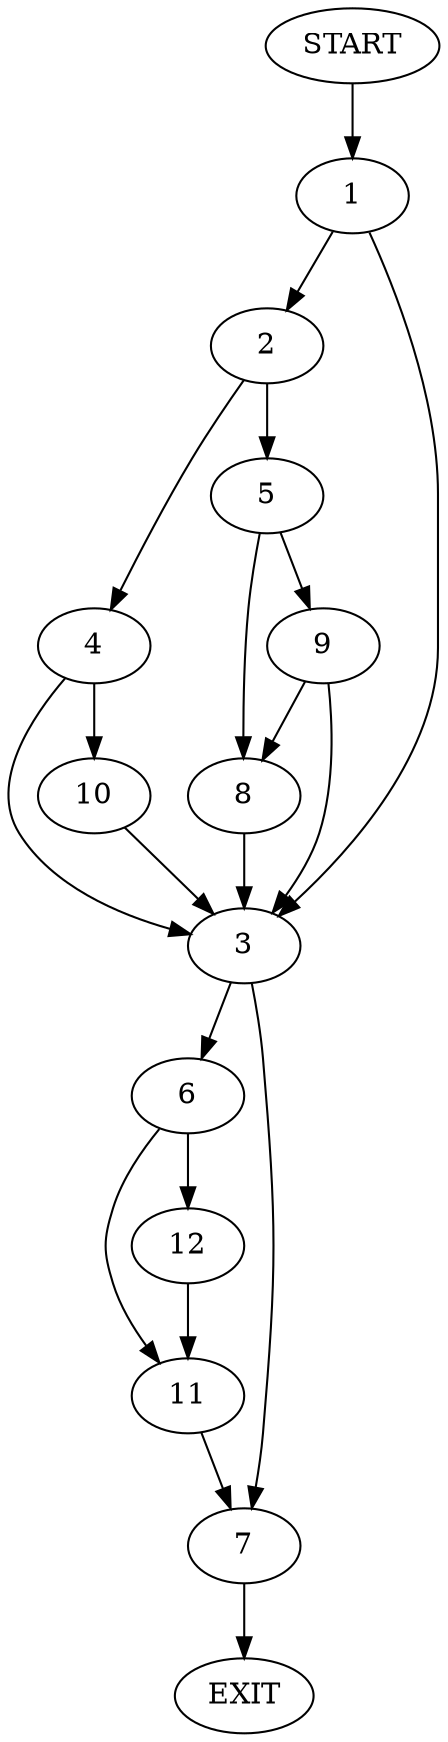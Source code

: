 digraph {
0 [label="START"]
13 [label="EXIT"]
0 -> 1
1 -> 2
1 -> 3
2 -> 4
2 -> 5
3 -> 6
3 -> 7
5 -> 8
5 -> 9
4 -> 3
4 -> 10
8 -> 3
9 -> 8
9 -> 3
10 -> 3
7 -> 13
6 -> 11
6 -> 12
11 -> 7
12 -> 11
}

